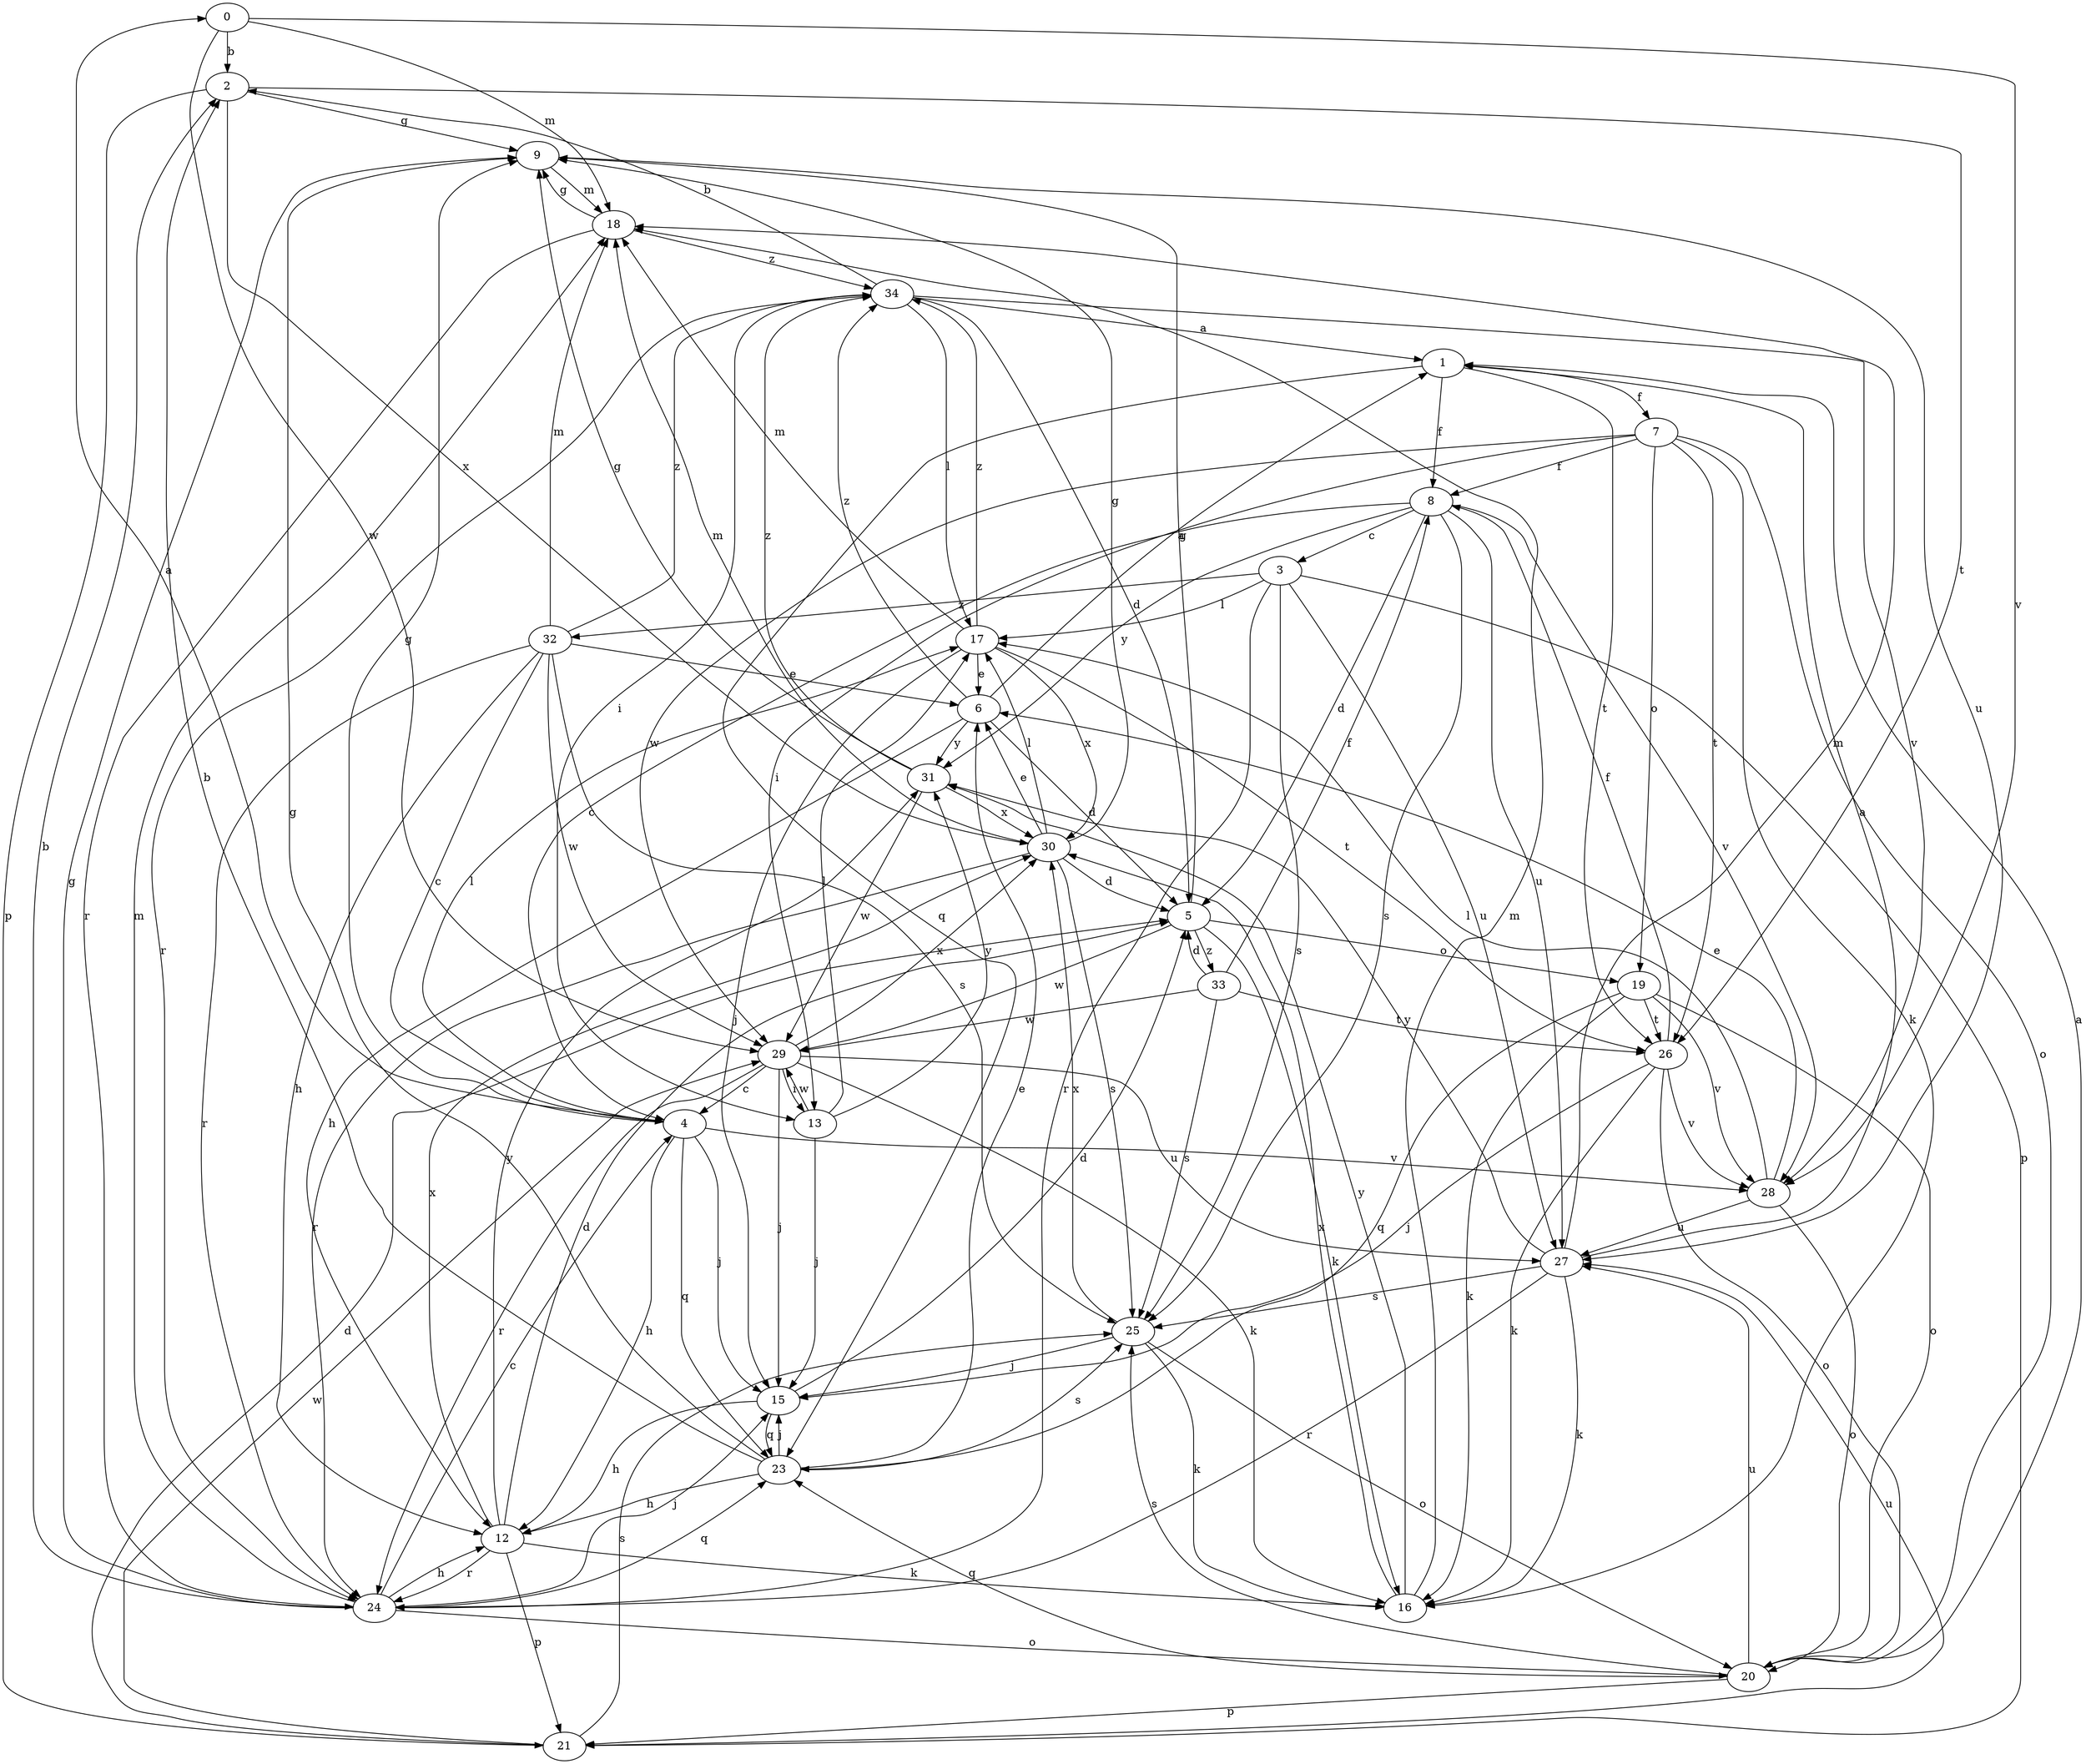 strict digraph  {
0;
1;
2;
3;
4;
5;
6;
7;
8;
9;
12;
13;
15;
16;
17;
18;
19;
20;
21;
23;
24;
25;
26;
27;
28;
29;
30;
31;
32;
33;
34;
0 -> 2  [label=b];
0 -> 18  [label=m];
0 -> 28  [label=v];
0 -> 29  [label=w];
1 -> 7  [label=f];
1 -> 8  [label=f];
1 -> 23  [label=q];
1 -> 26  [label=t];
2 -> 9  [label=g];
2 -> 21  [label=p];
2 -> 26  [label=t];
2 -> 30  [label=x];
3 -> 17  [label=l];
3 -> 21  [label=p];
3 -> 24  [label=r];
3 -> 25  [label=s];
3 -> 27  [label=u];
3 -> 32  [label=z];
4 -> 0  [label=a];
4 -> 9  [label=g];
4 -> 12  [label=h];
4 -> 15  [label=j];
4 -> 17  [label=l];
4 -> 23  [label=q];
4 -> 28  [label=v];
5 -> 9  [label=g];
5 -> 16  [label=k];
5 -> 19  [label=o];
5 -> 29  [label=w];
5 -> 33  [label=z];
6 -> 1  [label=a];
6 -> 5  [label=d];
6 -> 12  [label=h];
6 -> 31  [label=y];
6 -> 34  [label=z];
7 -> 8  [label=f];
7 -> 13  [label=i];
7 -> 16  [label=k];
7 -> 19  [label=o];
7 -> 20  [label=o];
7 -> 26  [label=t];
7 -> 29  [label=w];
8 -> 3  [label=c];
8 -> 4  [label=c];
8 -> 5  [label=d];
8 -> 25  [label=s];
8 -> 27  [label=u];
8 -> 28  [label=v];
8 -> 31  [label=y];
9 -> 18  [label=m];
9 -> 27  [label=u];
12 -> 5  [label=d];
12 -> 16  [label=k];
12 -> 21  [label=p];
12 -> 24  [label=r];
12 -> 30  [label=x];
12 -> 31  [label=y];
13 -> 15  [label=j];
13 -> 17  [label=l];
13 -> 29  [label=w];
13 -> 31  [label=y];
15 -> 5  [label=d];
15 -> 12  [label=h];
15 -> 23  [label=q];
16 -> 18  [label=m];
16 -> 30  [label=x];
16 -> 31  [label=y];
17 -> 6  [label=e];
17 -> 15  [label=j];
17 -> 18  [label=m];
17 -> 26  [label=t];
17 -> 30  [label=x];
17 -> 34  [label=z];
18 -> 9  [label=g];
18 -> 24  [label=r];
18 -> 34  [label=z];
19 -> 16  [label=k];
19 -> 20  [label=o];
19 -> 23  [label=q];
19 -> 26  [label=t];
19 -> 28  [label=v];
20 -> 1  [label=a];
20 -> 21  [label=p];
20 -> 23  [label=q];
20 -> 25  [label=s];
20 -> 27  [label=u];
21 -> 5  [label=d];
21 -> 25  [label=s];
21 -> 27  [label=u];
21 -> 29  [label=w];
23 -> 2  [label=b];
23 -> 6  [label=e];
23 -> 9  [label=g];
23 -> 12  [label=h];
23 -> 15  [label=j];
23 -> 25  [label=s];
24 -> 2  [label=b];
24 -> 4  [label=c];
24 -> 9  [label=g];
24 -> 12  [label=h];
24 -> 15  [label=j];
24 -> 18  [label=m];
24 -> 20  [label=o];
24 -> 23  [label=q];
25 -> 15  [label=j];
25 -> 16  [label=k];
25 -> 20  [label=o];
25 -> 30  [label=x];
26 -> 8  [label=f];
26 -> 15  [label=j];
26 -> 16  [label=k];
26 -> 20  [label=o];
26 -> 28  [label=v];
27 -> 1  [label=a];
27 -> 16  [label=k];
27 -> 18  [label=m];
27 -> 24  [label=r];
27 -> 25  [label=s];
27 -> 31  [label=y];
28 -> 6  [label=e];
28 -> 17  [label=l];
28 -> 20  [label=o];
28 -> 27  [label=u];
29 -> 4  [label=c];
29 -> 13  [label=i];
29 -> 15  [label=j];
29 -> 16  [label=k];
29 -> 24  [label=r];
29 -> 27  [label=u];
29 -> 30  [label=x];
30 -> 5  [label=d];
30 -> 6  [label=e];
30 -> 9  [label=g];
30 -> 17  [label=l];
30 -> 18  [label=m];
30 -> 24  [label=r];
30 -> 25  [label=s];
31 -> 9  [label=g];
31 -> 29  [label=w];
31 -> 30  [label=x];
31 -> 34  [label=z];
32 -> 4  [label=c];
32 -> 6  [label=e];
32 -> 12  [label=h];
32 -> 18  [label=m];
32 -> 24  [label=r];
32 -> 25  [label=s];
32 -> 29  [label=w];
32 -> 34  [label=z];
33 -> 5  [label=d];
33 -> 8  [label=f];
33 -> 25  [label=s];
33 -> 26  [label=t];
33 -> 29  [label=w];
34 -> 1  [label=a];
34 -> 2  [label=b];
34 -> 5  [label=d];
34 -> 13  [label=i];
34 -> 17  [label=l];
34 -> 24  [label=r];
34 -> 28  [label=v];
}
